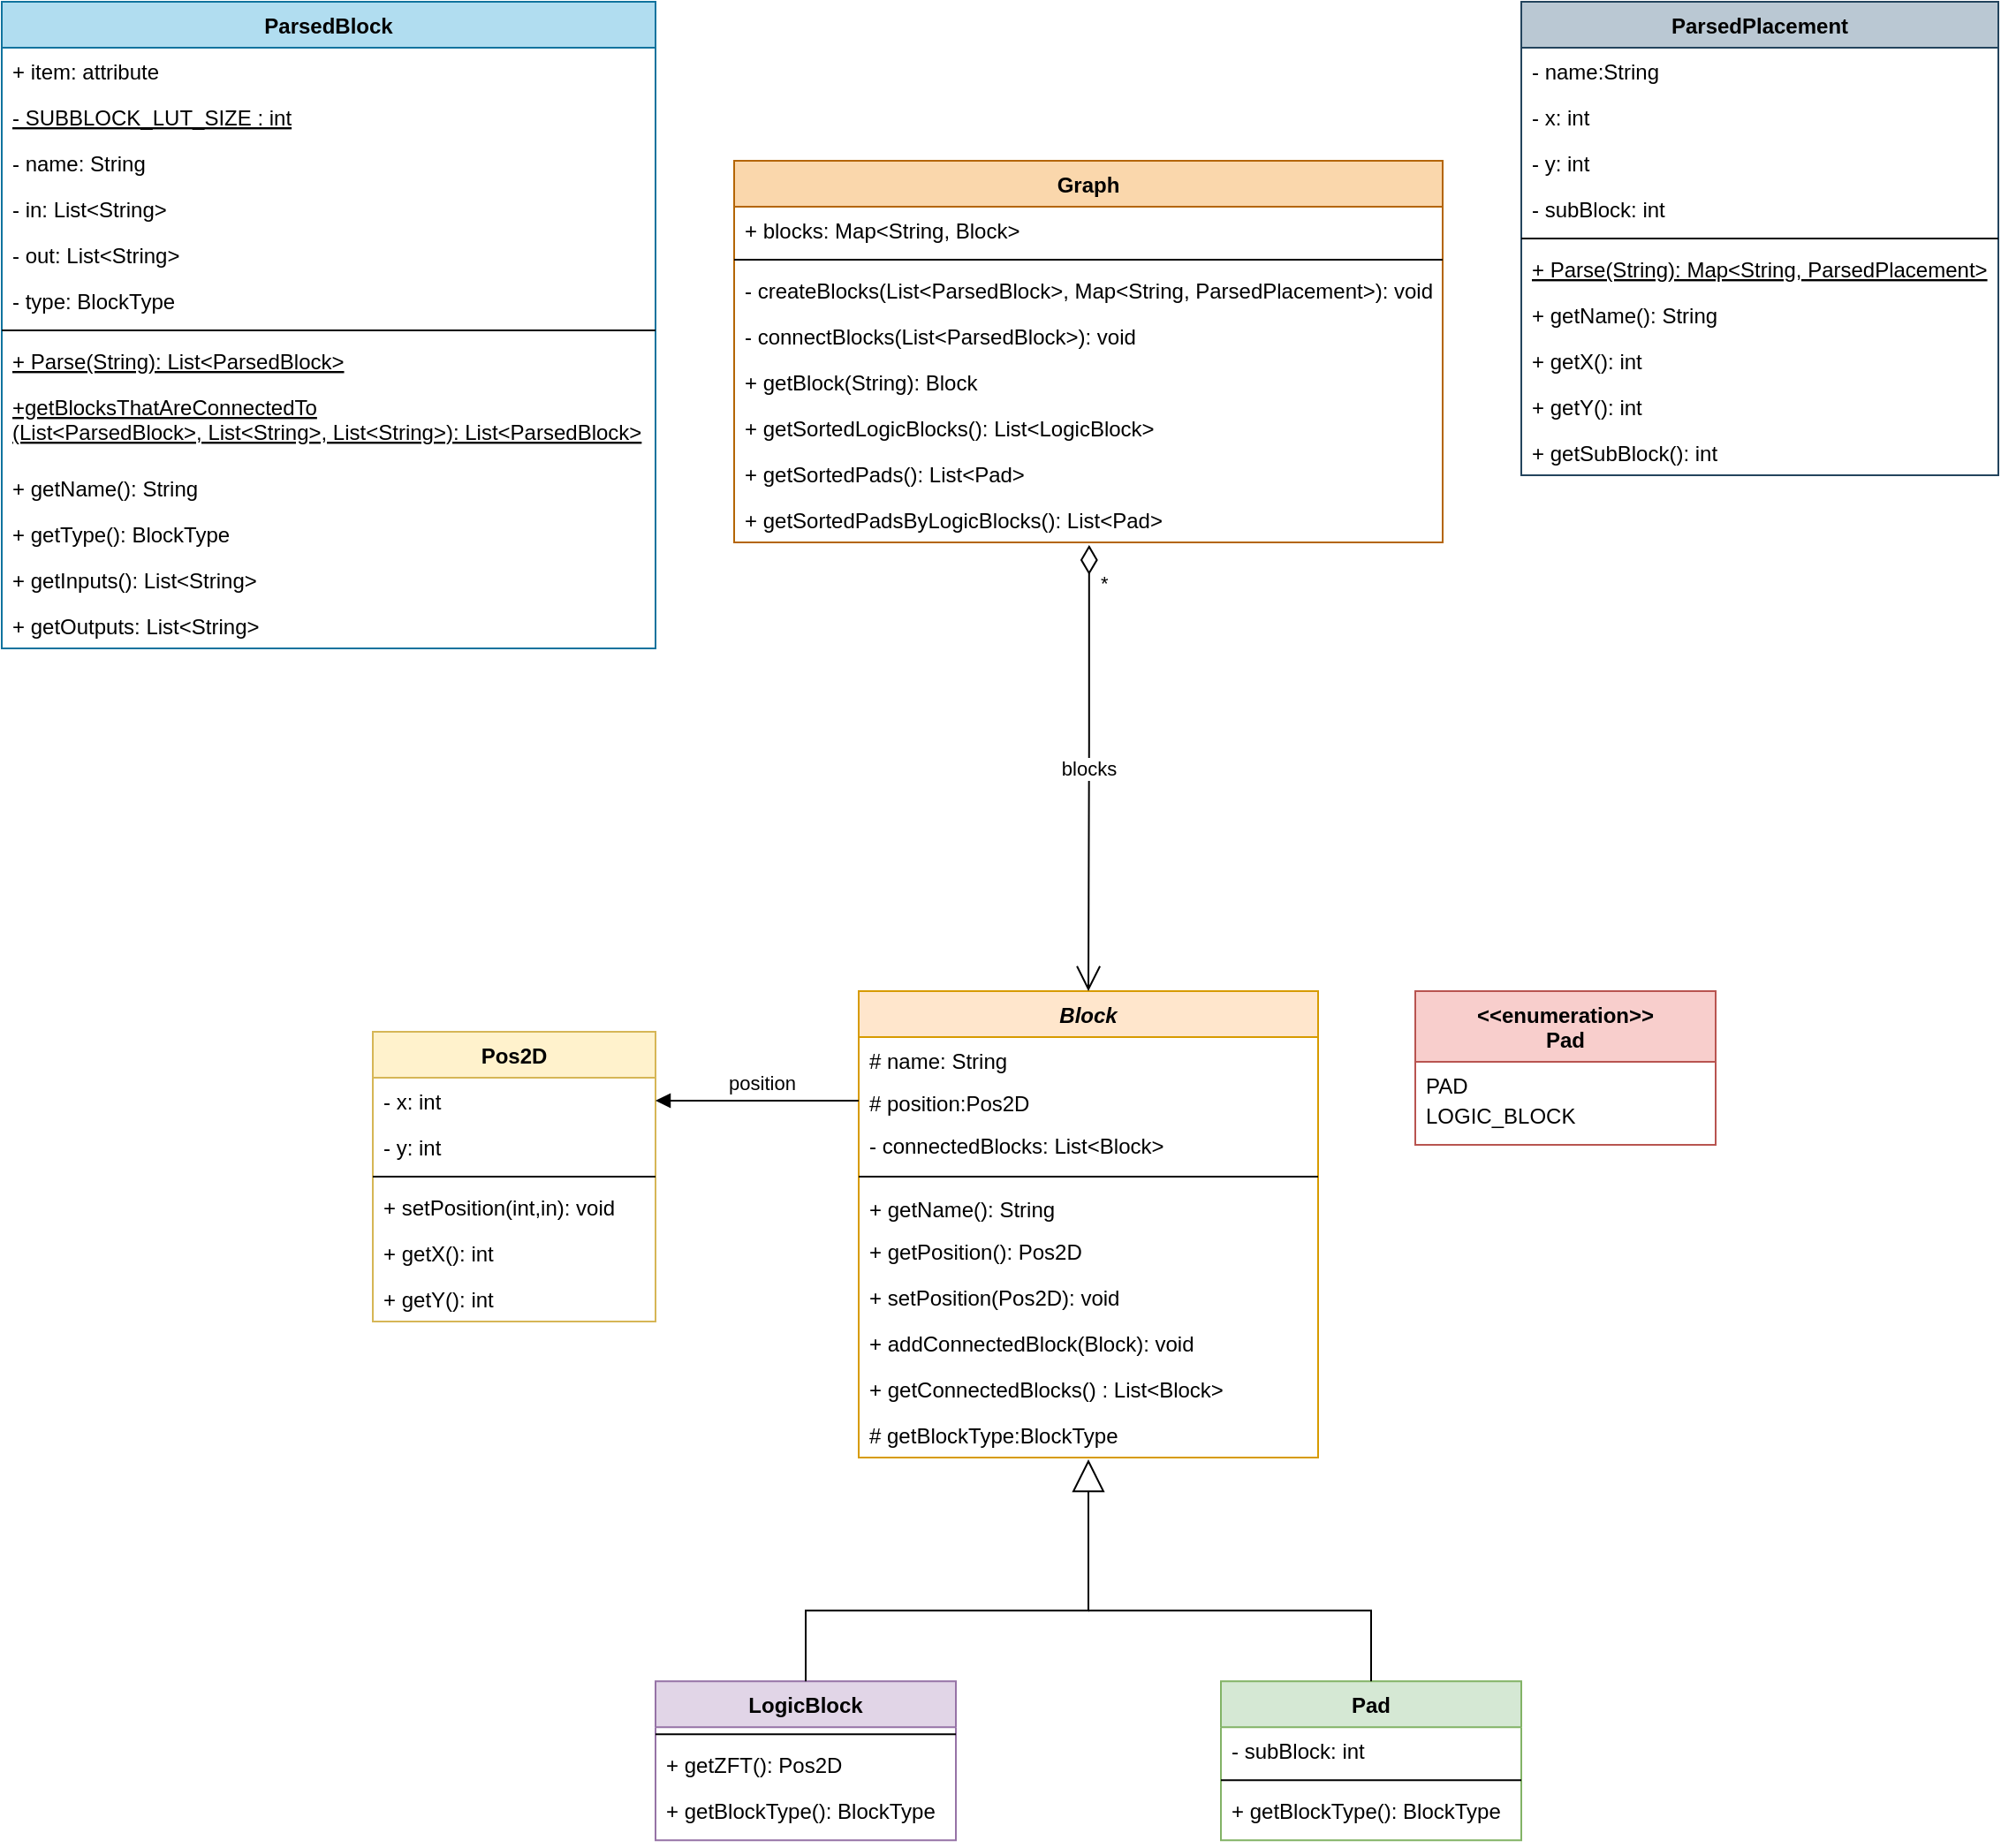 <mxfile version="16.6.3"><diagram id="C5RBs43oDa-KdzZeNtuy" name="Page-1"><mxGraphModel dx="2176" dy="1640" grid="1" gridSize="5" guides="1" tooltips="1" connect="1" arrows="1" fold="1" page="1" pageScale="1" pageWidth="827" pageHeight="1169" math="0" shadow="0"><root><mxCell id="WIyWlLk6GJQsqaUBKTNV-0"/><mxCell id="WIyWlLk6GJQsqaUBKTNV-1" parent="WIyWlLk6GJQsqaUBKTNV-0"/><mxCell id="8U-oapkCLH1-JTBRNL6n-4" value="Block" style="swimlane;fontStyle=3;align=center;verticalAlign=top;childLayout=stackLayout;horizontal=1;startSize=26;horizontalStack=0;resizeParent=1;resizeParentMax=0;resizeLast=0;collapsible=1;marginBottom=0;fillColor=#ffe6cc;strokeColor=#d79b00;" vertex="1" parent="WIyWlLk6GJQsqaUBKTNV-1"><mxGeometry x="395" y="680" width="260" height="264" as="geometry"/></mxCell><mxCell id="8U-oapkCLH1-JTBRNL6n-5" value="# name: String" style="text;strokeColor=none;fillColor=none;align=left;verticalAlign=top;spacingLeft=4;spacingRight=4;overflow=hidden;rotatable=0;points=[[0,0.5],[1,0.5]];portConstraint=eastwest;" vertex="1" parent="8U-oapkCLH1-JTBRNL6n-4"><mxGeometry y="26" width="260" height="24" as="geometry"/></mxCell><mxCell id="8U-oapkCLH1-JTBRNL6n-16" value="# position:Pos2D" style="text;strokeColor=none;fillColor=none;align=left;verticalAlign=top;spacingLeft=4;spacingRight=4;overflow=hidden;rotatable=0;points=[[0,0.5],[1,0.5]];portConstraint=eastwest;" vertex="1" parent="8U-oapkCLH1-JTBRNL6n-4"><mxGeometry y="50" width="260" height="24" as="geometry"/></mxCell><mxCell id="8U-oapkCLH1-JTBRNL6n-18" value="- connectedBlocks: List&lt;Block&gt;" style="text;strokeColor=none;fillColor=none;align=left;verticalAlign=top;spacingLeft=4;spacingRight=4;overflow=hidden;rotatable=0;points=[[0,0.5],[1,0.5]];portConstraint=eastwest;" vertex="1" parent="8U-oapkCLH1-JTBRNL6n-4"><mxGeometry y="74" width="260" height="26" as="geometry"/></mxCell><mxCell id="8U-oapkCLH1-JTBRNL6n-6" value="" style="line;strokeWidth=1;fillColor=none;align=left;verticalAlign=middle;spacingTop=-1;spacingLeft=3;spacingRight=3;rotatable=0;labelPosition=right;points=[];portConstraint=eastwest;" vertex="1" parent="8U-oapkCLH1-JTBRNL6n-4"><mxGeometry y="100" width="260" height="10" as="geometry"/></mxCell><mxCell id="8U-oapkCLH1-JTBRNL6n-7" value="+ getName(): String" style="text;strokeColor=none;fillColor=none;align=left;verticalAlign=top;spacingLeft=4;spacingRight=4;overflow=hidden;rotatable=0;points=[[0,0.5],[1,0.5]];portConstraint=eastwest;" vertex="1" parent="8U-oapkCLH1-JTBRNL6n-4"><mxGeometry y="110" width="260" height="24" as="geometry"/></mxCell><mxCell id="8U-oapkCLH1-JTBRNL6n-19" value="+ getPosition(): Pos2D " style="text;strokeColor=none;fillColor=none;align=left;verticalAlign=top;spacingLeft=4;spacingRight=4;overflow=hidden;rotatable=0;points=[[0,0.5],[1,0.5]];portConstraint=eastwest;" vertex="1" parent="8U-oapkCLH1-JTBRNL6n-4"><mxGeometry y="134" width="260" height="26" as="geometry"/></mxCell><mxCell id="8U-oapkCLH1-JTBRNL6n-20" value="+ setPosition(Pos2D): void" style="text;strokeColor=none;fillColor=none;align=left;verticalAlign=top;spacingLeft=4;spacingRight=4;overflow=hidden;rotatable=0;points=[[0,0.5],[1,0.5]];portConstraint=eastwest;" vertex="1" parent="8U-oapkCLH1-JTBRNL6n-4"><mxGeometry y="160" width="260" height="26" as="geometry"/></mxCell><mxCell id="8U-oapkCLH1-JTBRNL6n-21" value="+ addConnectedBlock(Block): void" style="text;strokeColor=none;fillColor=none;align=left;verticalAlign=top;spacingLeft=4;spacingRight=4;overflow=hidden;rotatable=0;points=[[0,0.5],[1,0.5]];portConstraint=eastwest;" vertex="1" parent="8U-oapkCLH1-JTBRNL6n-4"><mxGeometry y="186" width="260" height="26" as="geometry"/></mxCell><mxCell id="8U-oapkCLH1-JTBRNL6n-22" value="+ getConnectedBlocks() : List&lt;Block&gt;" style="text;strokeColor=none;fillColor=none;align=left;verticalAlign=top;spacingLeft=4;spacingRight=4;overflow=hidden;rotatable=0;points=[[0,0.5],[1,0.5]];portConstraint=eastwest;" vertex="1" parent="8U-oapkCLH1-JTBRNL6n-4"><mxGeometry y="212" width="260" height="26" as="geometry"/></mxCell><mxCell id="8U-oapkCLH1-JTBRNL6n-23" value="# getBlockType:BlockType" style="text;strokeColor=none;fillColor=none;align=left;verticalAlign=top;spacingLeft=4;spacingRight=4;overflow=hidden;rotatable=0;points=[[0,0.5],[1,0.5]];portConstraint=eastwest;" vertex="1" parent="8U-oapkCLH1-JTBRNL6n-4"><mxGeometry y="238" width="260" height="26" as="geometry"/></mxCell><mxCell id="8U-oapkCLH1-JTBRNL6n-24" value="LogicBlock" style="swimlane;fontStyle=1;align=center;verticalAlign=top;childLayout=stackLayout;horizontal=1;startSize=26;horizontalStack=0;resizeParent=1;resizeParentMax=0;resizeLast=0;collapsible=1;marginBottom=0;fillColor=#e1d5e7;strokeColor=#9673a6;" vertex="1" parent="WIyWlLk6GJQsqaUBKTNV-1"><mxGeometry x="280" y="1070.61" width="170" height="90" as="geometry"/></mxCell><mxCell id="8U-oapkCLH1-JTBRNL6n-26" value="" style="line;strokeWidth=1;fillColor=none;align=left;verticalAlign=middle;spacingTop=-1;spacingLeft=3;spacingRight=3;rotatable=0;labelPosition=right;points=[];portConstraint=eastwest;" vertex="1" parent="8U-oapkCLH1-JTBRNL6n-24"><mxGeometry y="26" width="170" height="8" as="geometry"/></mxCell><mxCell id="8U-oapkCLH1-JTBRNL6n-27" value="+ getZFT(): Pos2D" style="text;strokeColor=none;fillColor=none;align=left;verticalAlign=top;spacingLeft=4;spacingRight=4;overflow=hidden;rotatable=0;points=[[0,0.5],[1,0.5]];portConstraint=eastwest;" vertex="1" parent="8U-oapkCLH1-JTBRNL6n-24"><mxGeometry y="34" width="170" height="26" as="geometry"/></mxCell><mxCell id="8U-oapkCLH1-JTBRNL6n-28" value="+ getBlockType(): BlockType" style="text;strokeColor=none;fillColor=none;align=left;verticalAlign=top;spacingLeft=4;spacingRight=4;overflow=hidden;rotatable=0;points=[[0,0.5],[1,0.5]];portConstraint=eastwest;" vertex="1" parent="8U-oapkCLH1-JTBRNL6n-24"><mxGeometry y="60" width="170" height="30" as="geometry"/></mxCell><mxCell id="8U-oapkCLH1-JTBRNL6n-29" value="Pad" style="swimlane;fontStyle=1;align=center;verticalAlign=top;childLayout=stackLayout;horizontal=1;startSize=26;horizontalStack=0;resizeParent=1;resizeParentMax=0;resizeLast=0;collapsible=1;marginBottom=0;fillColor=#d5e8d4;strokeColor=#82b366;" vertex="1" parent="WIyWlLk6GJQsqaUBKTNV-1"><mxGeometry x="600" y="1070.61" width="170" height="90" as="geometry"/></mxCell><mxCell id="8U-oapkCLH1-JTBRNL6n-33" value="- subBlock: int" style="text;align=left;verticalAlign=top;spacingLeft=4;spacingRight=4;overflow=hidden;rotatable=0;points=[[0,0.5],[1,0.5]];portConstraint=eastwest;" vertex="1" parent="8U-oapkCLH1-JTBRNL6n-29"><mxGeometry y="26" width="170" height="26" as="geometry"/></mxCell><mxCell id="8U-oapkCLH1-JTBRNL6n-30" value="" style="line;strokeWidth=1;fillColor=none;align=left;verticalAlign=middle;spacingTop=-1;spacingLeft=3;spacingRight=3;rotatable=0;labelPosition=right;points=[];portConstraint=eastwest;" vertex="1" parent="8U-oapkCLH1-JTBRNL6n-29"><mxGeometry y="52" width="170" height="8" as="geometry"/></mxCell><mxCell id="8U-oapkCLH1-JTBRNL6n-32" value="+ getBlockType(): BlockType" style="text;strokeColor=none;fillColor=none;align=left;verticalAlign=top;spacingLeft=4;spacingRight=4;overflow=hidden;rotatable=0;points=[[0,0.5],[1,0.5]];portConstraint=eastwest;" vertex="1" parent="8U-oapkCLH1-JTBRNL6n-29"><mxGeometry y="60" width="170" height="30" as="geometry"/></mxCell><mxCell id="8U-oapkCLH1-JTBRNL6n-34" value="" style="endArrow=block;endSize=16;endFill=0;html=1;rounded=0;exitX=0.5;exitY=0;exitDx=0;exitDy=0;" edge="1" parent="WIyWlLk6GJQsqaUBKTNV-1" source="8U-oapkCLH1-JTBRNL6n-24"><mxGeometry x="-0.285" y="47" width="160" relative="1" as="geometry"><mxPoint x="585" y="1290.61" as="sourcePoint"/><mxPoint x="525" y="945" as="targetPoint"/><Array as="points"><mxPoint x="365" y="1030.61"/><mxPoint x="525" y="1030.61"/></Array><mxPoint as="offset"/></mxGeometry></mxCell><mxCell id="8U-oapkCLH1-JTBRNL6n-37" value="" style="endArrow=none;html=1;rounded=0;entryX=0.5;entryY=0;entryDx=0;entryDy=0;" edge="1" parent="WIyWlLk6GJQsqaUBKTNV-1" target="8U-oapkCLH1-JTBRNL6n-29"><mxGeometry width="50" height="50" relative="1" as="geometry"><mxPoint x="525" y="1030.61" as="sourcePoint"/><mxPoint x="685" y="1030.61" as="targetPoint"/><Array as="points"><mxPoint x="685" y="1030.61"/></Array></mxGeometry></mxCell><mxCell id="8U-oapkCLH1-JTBRNL6n-38" value="Pos2D" style="swimlane;fontStyle=1;align=center;verticalAlign=top;childLayout=stackLayout;horizontal=1;startSize=26;horizontalStack=0;resizeParent=1;resizeParentMax=0;resizeLast=0;collapsible=1;marginBottom=0;fillColor=#fff2cc;strokeColor=#d6b656;" vertex="1" parent="WIyWlLk6GJQsqaUBKTNV-1"><mxGeometry x="120" y="703" width="160" height="164" as="geometry"/></mxCell><mxCell id="8U-oapkCLH1-JTBRNL6n-39" value="- x: int" style="text;strokeColor=none;fillColor=none;align=left;verticalAlign=top;spacingLeft=4;spacingRight=4;overflow=hidden;rotatable=0;points=[[0,0.5],[1,0.5]];portConstraint=eastwest;" vertex="1" parent="8U-oapkCLH1-JTBRNL6n-38"><mxGeometry y="26" width="160" height="26" as="geometry"/></mxCell><mxCell id="8U-oapkCLH1-JTBRNL6n-42" value="- y: int" style="text;strokeColor=none;fillColor=none;align=left;verticalAlign=top;spacingLeft=4;spacingRight=4;overflow=hidden;rotatable=0;points=[[0,0.5],[1,0.5]];portConstraint=eastwest;" vertex="1" parent="8U-oapkCLH1-JTBRNL6n-38"><mxGeometry y="52" width="160" height="26" as="geometry"/></mxCell><mxCell id="8U-oapkCLH1-JTBRNL6n-40" value="" style="line;strokeWidth=1;fillColor=none;align=left;verticalAlign=middle;spacingTop=-1;spacingLeft=3;spacingRight=3;rotatable=0;labelPosition=right;points=[];portConstraint=eastwest;" vertex="1" parent="8U-oapkCLH1-JTBRNL6n-38"><mxGeometry y="78" width="160" height="8" as="geometry"/></mxCell><mxCell id="8U-oapkCLH1-JTBRNL6n-41" value="+ setPosition(int,in): void" style="text;strokeColor=none;fillColor=none;align=left;verticalAlign=top;spacingLeft=4;spacingRight=4;overflow=hidden;rotatable=0;points=[[0,0.5],[1,0.5]];portConstraint=eastwest;" vertex="1" parent="8U-oapkCLH1-JTBRNL6n-38"><mxGeometry y="86" width="160" height="26" as="geometry"/></mxCell><mxCell id="8U-oapkCLH1-JTBRNL6n-43" value="+ getX(): int" style="text;strokeColor=none;fillColor=none;align=left;verticalAlign=top;spacingLeft=4;spacingRight=4;overflow=hidden;rotatable=0;points=[[0,0.5],[1,0.5]];portConstraint=eastwest;" vertex="1" parent="8U-oapkCLH1-JTBRNL6n-38"><mxGeometry y="112" width="160" height="26" as="geometry"/></mxCell><mxCell id="8U-oapkCLH1-JTBRNL6n-45" value="+ getY(): int" style="text;strokeColor=none;fillColor=none;align=left;verticalAlign=top;spacingLeft=4;spacingRight=4;overflow=hidden;rotatable=0;points=[[0,0.5],[1,0.5]];portConstraint=eastwest;" vertex="1" parent="8U-oapkCLH1-JTBRNL6n-38"><mxGeometry y="138" width="160" height="26" as="geometry"/></mxCell><mxCell id="8U-oapkCLH1-JTBRNL6n-60" value="&lt;&lt;enumeration&gt;&gt;&#xA;Pad" style="swimlane;fontStyle=1;align=center;verticalAlign=top;childLayout=stackLayout;horizontal=1;startSize=40;horizontalStack=0;resizeParent=1;resizeParentMax=0;resizeLast=0;collapsible=1;marginBottom=0;fillColor=#f8cecc;strokeColor=#b85450;" vertex="1" parent="WIyWlLk6GJQsqaUBKTNV-1"><mxGeometry x="710" y="680" width="170" height="87" as="geometry"><mxRectangle x="610" y="65" width="130" height="40" as="alternateBounds"/></mxGeometry></mxCell><mxCell id="8U-oapkCLH1-JTBRNL6n-61" value="PAD" style="text;align=left;verticalAlign=top;spacingLeft=4;spacingRight=4;overflow=hidden;rotatable=0;points=[[0,0.5],[1,0.5]];portConstraint=eastwest;" vertex="1" parent="8U-oapkCLH1-JTBRNL6n-60"><mxGeometry y="40" width="170" height="17" as="geometry"/></mxCell><mxCell id="8U-oapkCLH1-JTBRNL6n-63" value="LOGIC_BLOCK" style="text;strokeColor=none;fillColor=none;align=left;verticalAlign=top;spacingLeft=4;spacingRight=4;overflow=hidden;rotatable=0;points=[[0,0.5],[1,0.5]];portConstraint=eastwest;" vertex="1" parent="8U-oapkCLH1-JTBRNL6n-60"><mxGeometry y="57" width="170" height="30" as="geometry"/></mxCell><mxCell id="8U-oapkCLH1-JTBRNL6n-68" value="Graph" style="swimlane;fontStyle=1;align=center;verticalAlign=top;childLayout=stackLayout;horizontal=1;startSize=26;horizontalStack=0;resizeParent=1;resizeParentMax=0;resizeLast=0;collapsible=1;marginBottom=0;fillColor=#fad7ac;strokeColor=#b46504;" vertex="1" parent="WIyWlLk6GJQsqaUBKTNV-1"><mxGeometry x="324.5" y="210" width="401" height="216" as="geometry"/></mxCell><mxCell id="8U-oapkCLH1-JTBRNL6n-69" value="+ blocks: Map&lt;String, Block&gt;" style="text;strokeColor=none;fillColor=none;align=left;verticalAlign=top;spacingLeft=4;spacingRight=4;overflow=hidden;rotatable=0;points=[[0,0.5],[1,0.5]];portConstraint=eastwest;" vertex="1" parent="8U-oapkCLH1-JTBRNL6n-68"><mxGeometry y="26" width="401" height="26" as="geometry"/></mxCell><mxCell id="8U-oapkCLH1-JTBRNL6n-70" value="" style="line;strokeWidth=1;fillColor=none;align=left;verticalAlign=middle;spacingTop=-1;spacingLeft=3;spacingRight=3;rotatable=0;labelPosition=right;points=[];portConstraint=eastwest;" vertex="1" parent="8U-oapkCLH1-JTBRNL6n-68"><mxGeometry y="52" width="401" height="8" as="geometry"/></mxCell><mxCell id="8U-oapkCLH1-JTBRNL6n-71" value="- createBlocks(List&lt;ParsedBlock&gt;, Map&lt;String, ParsedPlacement&gt;): void" style="text;strokeColor=none;fillColor=none;align=left;verticalAlign=top;spacingLeft=4;spacingRight=4;overflow=hidden;rotatable=0;points=[[0,0.5],[1,0.5]];portConstraint=eastwest;" vertex="1" parent="8U-oapkCLH1-JTBRNL6n-68"><mxGeometry y="60" width="401" height="26" as="geometry"/></mxCell><mxCell id="8U-oapkCLH1-JTBRNL6n-72" value="- connectBlocks(List&lt;ParsedBlock&gt;): void " style="text;strokeColor=none;fillColor=none;align=left;verticalAlign=top;spacingLeft=4;spacingRight=4;overflow=hidden;rotatable=0;points=[[0,0.5],[1,0.5]];portConstraint=eastwest;" vertex="1" parent="8U-oapkCLH1-JTBRNL6n-68"><mxGeometry y="86" width="401" height="26" as="geometry"/></mxCell><mxCell id="8U-oapkCLH1-JTBRNL6n-76" value="+ getBlock(String): Block" style="text;strokeColor=none;fillColor=none;align=left;verticalAlign=top;spacingLeft=4;spacingRight=4;overflow=hidden;rotatable=0;points=[[0,0.5],[1,0.5]];portConstraint=eastwest;" vertex="1" parent="8U-oapkCLH1-JTBRNL6n-68"><mxGeometry y="112" width="401" height="26" as="geometry"/></mxCell><mxCell id="8U-oapkCLH1-JTBRNL6n-73" value="+ getSortedLogicBlocks(): List&lt;LogicBlock&gt; " style="text;strokeColor=none;fillColor=none;align=left;verticalAlign=top;spacingLeft=4;spacingRight=4;overflow=hidden;rotatable=0;points=[[0,0.5],[1,0.5]];portConstraint=eastwest;" vertex="1" parent="8U-oapkCLH1-JTBRNL6n-68"><mxGeometry y="138" width="401" height="26" as="geometry"/></mxCell><mxCell id="8U-oapkCLH1-JTBRNL6n-74" value="+ getSortedPads(): List&lt;Pad&gt;" style="text;strokeColor=none;fillColor=none;align=left;verticalAlign=top;spacingLeft=4;spacingRight=4;overflow=hidden;rotatable=0;points=[[0,0.5],[1,0.5]];portConstraint=eastwest;" vertex="1" parent="8U-oapkCLH1-JTBRNL6n-68"><mxGeometry y="164" width="401" height="26" as="geometry"/></mxCell><mxCell id="8U-oapkCLH1-JTBRNL6n-75" value="+ getSortedPadsByLogicBlocks(): List&lt;Pad&gt;" style="text;strokeColor=none;fillColor=none;align=left;verticalAlign=top;spacingLeft=4;spacingRight=4;overflow=hidden;rotatable=0;points=[[0,0.5],[1,0.5]];portConstraint=eastwest;" vertex="1" parent="8U-oapkCLH1-JTBRNL6n-68"><mxGeometry y="190" width="401" height="26" as="geometry"/></mxCell><mxCell id="8U-oapkCLH1-JTBRNL6n-77" value="&lt;div&gt;position&lt;/div&gt;" style="html=1;verticalAlign=bottom;endArrow=block;rounded=0;exitX=0;exitY=0.5;exitDx=0;exitDy=0;entryX=1;entryY=0.5;entryDx=0;entryDy=0;" edge="1" parent="WIyWlLk6GJQsqaUBKTNV-1" source="8U-oapkCLH1-JTBRNL6n-16" target="8U-oapkCLH1-JTBRNL6n-39"><mxGeometry x="-0.043" y="-1" width="80" relative="1" as="geometry"><mxPoint x="485" y="705" as="sourcePoint"/><mxPoint x="310" y="745" as="targetPoint"/><Array as="points"/><mxPoint as="offset"/></mxGeometry></mxCell><mxCell id="8U-oapkCLH1-JTBRNL6n-78" value="blocks" style="endArrow=open;html=1;endSize=12;startArrow=diamondThin;startSize=14;startFill=0;edgeStyle=orthogonalEdgeStyle;rounded=0;entryX=0.5;entryY=0;entryDx=0;entryDy=0;exitX=0.501;exitY=1.056;exitDx=0;exitDy=0;exitPerimeter=0;" edge="1" parent="WIyWlLk6GJQsqaUBKTNV-1" source="8U-oapkCLH1-JTBRNL6n-75" target="8U-oapkCLH1-JTBRNL6n-4"><mxGeometry relative="1" as="geometry"><mxPoint x="515" y="540" as="sourcePoint"/><mxPoint x="645" y="596" as="targetPoint"/><Array as="points"><mxPoint x="525" y="540"/><mxPoint x="525" y="540"/></Array></mxGeometry></mxCell><mxCell id="8U-oapkCLH1-JTBRNL6n-79" value="*" style="edgeLabel;resizable=0;html=1;align=left;verticalAlign=top;fillColor=none;" connectable="0" vertex="1" parent="8U-oapkCLH1-JTBRNL6n-78"><mxGeometry x="-1" relative="1" as="geometry"><mxPoint x="5" y="9" as="offset"/></mxGeometry></mxCell><mxCell id="8U-oapkCLH1-JTBRNL6n-81" value="ParsedBlock" style="swimlane;fontStyle=1;align=center;verticalAlign=top;childLayout=stackLayout;horizontal=1;startSize=26;horizontalStack=0;resizeParent=1;resizeParentMax=0;resizeLast=0;collapsible=1;marginBottom=0;fillColor=#b1ddf0;strokeColor=#10739e;" vertex="1" parent="WIyWlLk6GJQsqaUBKTNV-1"><mxGeometry x="-90" y="120" width="370" height="366" as="geometry"/></mxCell><mxCell id="8U-oapkCLH1-JTBRNL6n-100" value="+ item: attribute" style="text;strokeColor=none;fillColor=none;align=left;verticalAlign=top;spacingLeft=4;spacingRight=4;overflow=hidden;rotatable=0;points=[[0,0.5],[1,0.5]];portConstraint=eastwest;" vertex="1" parent="8U-oapkCLH1-JTBRNL6n-81"><mxGeometry y="26" width="370" height="26" as="geometry"/></mxCell><mxCell id="8U-oapkCLH1-JTBRNL6n-101" value="- SUBBLOCK_LUT_SIZE : int" style="text;strokeColor=none;fillColor=none;align=left;verticalAlign=top;spacingLeft=4;spacingRight=4;overflow=hidden;rotatable=0;points=[[0,0.5],[1,0.5]];portConstraint=eastwest;fontStyle=4" vertex="1" parent="8U-oapkCLH1-JTBRNL6n-81"><mxGeometry y="52" width="370" height="26" as="geometry"/></mxCell><mxCell id="8U-oapkCLH1-JTBRNL6n-82" value="- name: String" style="text;strokeColor=none;fillColor=none;align=left;verticalAlign=top;spacingLeft=4;spacingRight=4;overflow=hidden;rotatable=0;points=[[0,0.5],[1,0.5]];portConstraint=eastwest;" vertex="1" parent="8U-oapkCLH1-JTBRNL6n-81"><mxGeometry y="78" width="370" height="26" as="geometry"/></mxCell><mxCell id="8U-oapkCLH1-JTBRNL6n-83" value="- in: List&lt;String&gt;" style="text;strokeColor=none;fillColor=none;align=left;verticalAlign=top;spacingLeft=4;spacingRight=4;overflow=hidden;rotatable=0;points=[[0,0.5],[1,0.5]];portConstraint=eastwest;" vertex="1" parent="8U-oapkCLH1-JTBRNL6n-81"><mxGeometry y="104" width="370" height="26" as="geometry"/></mxCell><mxCell id="8U-oapkCLH1-JTBRNL6n-95" value="- out: List&lt;String&gt;" style="text;strokeColor=none;fillColor=none;align=left;verticalAlign=top;spacingLeft=4;spacingRight=4;overflow=hidden;rotatable=0;points=[[0,0.5],[1,0.5]];portConstraint=eastwest;" vertex="1" parent="8U-oapkCLH1-JTBRNL6n-81"><mxGeometry y="130" width="370" height="26" as="geometry"/></mxCell><mxCell id="8U-oapkCLH1-JTBRNL6n-96" value="- type: BlockType" style="text;strokeColor=none;fillColor=none;align=left;verticalAlign=top;spacingLeft=4;spacingRight=4;overflow=hidden;rotatable=0;points=[[0,0.5],[1,0.5]];portConstraint=eastwest;" vertex="1" parent="8U-oapkCLH1-JTBRNL6n-81"><mxGeometry y="156" width="370" height="26" as="geometry"/></mxCell><mxCell id="8U-oapkCLH1-JTBRNL6n-84" value="" style="line;strokeWidth=1;fillColor=none;align=left;verticalAlign=middle;spacingTop=-1;spacingLeft=3;spacingRight=3;rotatable=0;labelPosition=right;points=[];portConstraint=eastwest;" vertex="1" parent="8U-oapkCLH1-JTBRNL6n-81"><mxGeometry y="182" width="370" height="8" as="geometry"/></mxCell><mxCell id="8U-oapkCLH1-JTBRNL6n-98" value="+ Parse(String): List&lt;ParsedBlock&gt; " style="text;strokeColor=none;fillColor=none;align=left;verticalAlign=top;spacingLeft=4;spacingRight=4;overflow=hidden;rotatable=0;points=[[0,0.5],[1,0.5]];portConstraint=eastwest;fontStyle=4" vertex="1" parent="8U-oapkCLH1-JTBRNL6n-81"><mxGeometry y="190" width="370" height="26" as="geometry"/></mxCell><mxCell id="8U-oapkCLH1-JTBRNL6n-99" value="+getBlocksThatAreConnectedTo&#xA;(List&lt;ParsedBlock&gt;, List&lt;String&gt;, List&lt;String&gt;): List&lt;ParsedBlock&gt;" style="text;strokeColor=none;fillColor=none;align=left;verticalAlign=top;spacingLeft=4;spacingRight=4;overflow=hidden;rotatable=0;points=[[0,0.5],[1,0.5]];portConstraint=eastwest;fontStyle=4" vertex="1" parent="8U-oapkCLH1-JTBRNL6n-81"><mxGeometry y="216" width="370" height="46" as="geometry"/></mxCell><mxCell id="8U-oapkCLH1-JTBRNL6n-97" value="+ getName(): String" style="text;strokeColor=none;fillColor=none;align=left;verticalAlign=top;spacingLeft=4;spacingRight=4;overflow=hidden;rotatable=0;points=[[0,0.5],[1,0.5]];portConstraint=eastwest;" vertex="1" parent="8U-oapkCLH1-JTBRNL6n-81"><mxGeometry y="262" width="370" height="26" as="geometry"/></mxCell><mxCell id="8U-oapkCLH1-JTBRNL6n-85" value="+ getType(): BlockType" style="text;strokeColor=none;fillColor=none;align=left;verticalAlign=top;spacingLeft=4;spacingRight=4;overflow=hidden;rotatable=0;points=[[0,0.5],[1,0.5]];portConstraint=eastwest;" vertex="1" parent="8U-oapkCLH1-JTBRNL6n-81"><mxGeometry y="288" width="370" height="26" as="geometry"/></mxCell><mxCell id="8U-oapkCLH1-JTBRNL6n-86" value="+ getInputs(): List&lt;String&gt;" style="text;strokeColor=none;fillColor=none;align=left;verticalAlign=top;spacingLeft=4;spacingRight=4;overflow=hidden;rotatable=0;points=[[0,0.5],[1,0.5]];portConstraint=eastwest;" vertex="1" parent="8U-oapkCLH1-JTBRNL6n-81"><mxGeometry y="314" width="370" height="26" as="geometry"/></mxCell><mxCell id="8U-oapkCLH1-JTBRNL6n-87" value="+ getOutputs: List&lt;String&gt;" style="text;strokeColor=none;fillColor=none;align=left;verticalAlign=top;spacingLeft=4;spacingRight=4;overflow=hidden;rotatable=0;points=[[0,0.5],[1,0.5]];portConstraint=eastwest;" vertex="1" parent="8U-oapkCLH1-JTBRNL6n-81"><mxGeometry y="340" width="370" height="26" as="geometry"/></mxCell><mxCell id="8U-oapkCLH1-JTBRNL6n-88" value="ParsedPlacement" style="swimlane;fontStyle=1;align=center;verticalAlign=top;childLayout=stackLayout;horizontal=1;startSize=26;horizontalStack=0;resizeParent=1;resizeParentMax=0;resizeLast=0;collapsible=1;marginBottom=0;fillColor=#bac8d3;strokeColor=#23445d;" vertex="1" parent="WIyWlLk6GJQsqaUBKTNV-1"><mxGeometry x="770" y="120" width="270" height="268" as="geometry"/></mxCell><mxCell id="8U-oapkCLH1-JTBRNL6n-89" value="- name:String" style="text;strokeColor=none;fillColor=none;align=left;verticalAlign=top;spacingLeft=4;spacingRight=4;overflow=hidden;rotatable=0;points=[[0,0.5],[1,0.5]];portConstraint=eastwest;" vertex="1" parent="8U-oapkCLH1-JTBRNL6n-88"><mxGeometry y="26" width="270" height="26" as="geometry"/></mxCell><mxCell id="8U-oapkCLH1-JTBRNL6n-90" value="- x: int" style="text;strokeColor=none;fillColor=none;align=left;verticalAlign=top;spacingLeft=4;spacingRight=4;overflow=hidden;rotatable=0;points=[[0,0.5],[1,0.5]];portConstraint=eastwest;" vertex="1" parent="8U-oapkCLH1-JTBRNL6n-88"><mxGeometry y="52" width="270" height="26" as="geometry"/></mxCell><mxCell id="8U-oapkCLH1-JTBRNL6n-103" value="- y: int" style="text;strokeColor=none;fillColor=none;align=left;verticalAlign=top;spacingLeft=4;spacingRight=4;overflow=hidden;rotatable=0;points=[[0,0.5],[1,0.5]];portConstraint=eastwest;" vertex="1" parent="8U-oapkCLH1-JTBRNL6n-88"><mxGeometry y="78" width="270" height="26" as="geometry"/></mxCell><mxCell id="8U-oapkCLH1-JTBRNL6n-104" value="- subBlock: int" style="text;strokeColor=none;fillColor=none;align=left;verticalAlign=top;spacingLeft=4;spacingRight=4;overflow=hidden;rotatable=0;points=[[0,0.5],[1,0.5]];portConstraint=eastwest;" vertex="1" parent="8U-oapkCLH1-JTBRNL6n-88"><mxGeometry y="104" width="270" height="26" as="geometry"/></mxCell><mxCell id="8U-oapkCLH1-JTBRNL6n-91" value="" style="line;strokeWidth=1;fillColor=none;align=left;verticalAlign=middle;spacingTop=-1;spacingLeft=3;spacingRight=3;rotatable=0;labelPosition=right;points=[];portConstraint=eastwest;" vertex="1" parent="8U-oapkCLH1-JTBRNL6n-88"><mxGeometry y="130" width="270" height="8" as="geometry"/></mxCell><mxCell id="8U-oapkCLH1-JTBRNL6n-106" value="+ Parse(String): Map&lt;String, ParsedPlacement&gt;" style="text;strokeColor=none;fillColor=none;align=left;verticalAlign=top;spacingLeft=4;spacingRight=4;overflow=hidden;rotatable=0;points=[[0,0.5],[1,0.5]];portConstraint=eastwest;fontStyle=4" vertex="1" parent="8U-oapkCLH1-JTBRNL6n-88"><mxGeometry y="138" width="270" height="26" as="geometry"/></mxCell><mxCell id="8U-oapkCLH1-JTBRNL6n-92" value="+ getName(): String" style="text;strokeColor=none;fillColor=none;align=left;verticalAlign=top;spacingLeft=4;spacingRight=4;overflow=hidden;rotatable=0;points=[[0,0.5],[1,0.5]];portConstraint=eastwest;" vertex="1" parent="8U-oapkCLH1-JTBRNL6n-88"><mxGeometry y="164" width="270" height="26" as="geometry"/></mxCell><mxCell id="8U-oapkCLH1-JTBRNL6n-93" value="+ getX(): int" style="text;strokeColor=none;fillColor=none;align=left;verticalAlign=top;spacingLeft=4;spacingRight=4;overflow=hidden;rotatable=0;points=[[0,0.5],[1,0.5]];portConstraint=eastwest;" vertex="1" parent="8U-oapkCLH1-JTBRNL6n-88"><mxGeometry y="190" width="270" height="26" as="geometry"/></mxCell><mxCell id="8U-oapkCLH1-JTBRNL6n-94" value="+ getY(): int" style="text;strokeColor=none;fillColor=none;align=left;verticalAlign=top;spacingLeft=4;spacingRight=4;overflow=hidden;rotatable=0;points=[[0,0.5],[1,0.5]];portConstraint=eastwest;" vertex="1" parent="8U-oapkCLH1-JTBRNL6n-88"><mxGeometry y="216" width="270" height="26" as="geometry"/></mxCell><mxCell id="8U-oapkCLH1-JTBRNL6n-105" value="+ getSubBlock(): int" style="text;strokeColor=none;fillColor=none;align=left;verticalAlign=top;spacingLeft=4;spacingRight=4;overflow=hidden;rotatable=0;points=[[0,0.5],[1,0.5]];portConstraint=eastwest;" vertex="1" parent="8U-oapkCLH1-JTBRNL6n-88"><mxGeometry y="242" width="270" height="26" as="geometry"/></mxCell></root></mxGraphModel></diagram></mxfile>